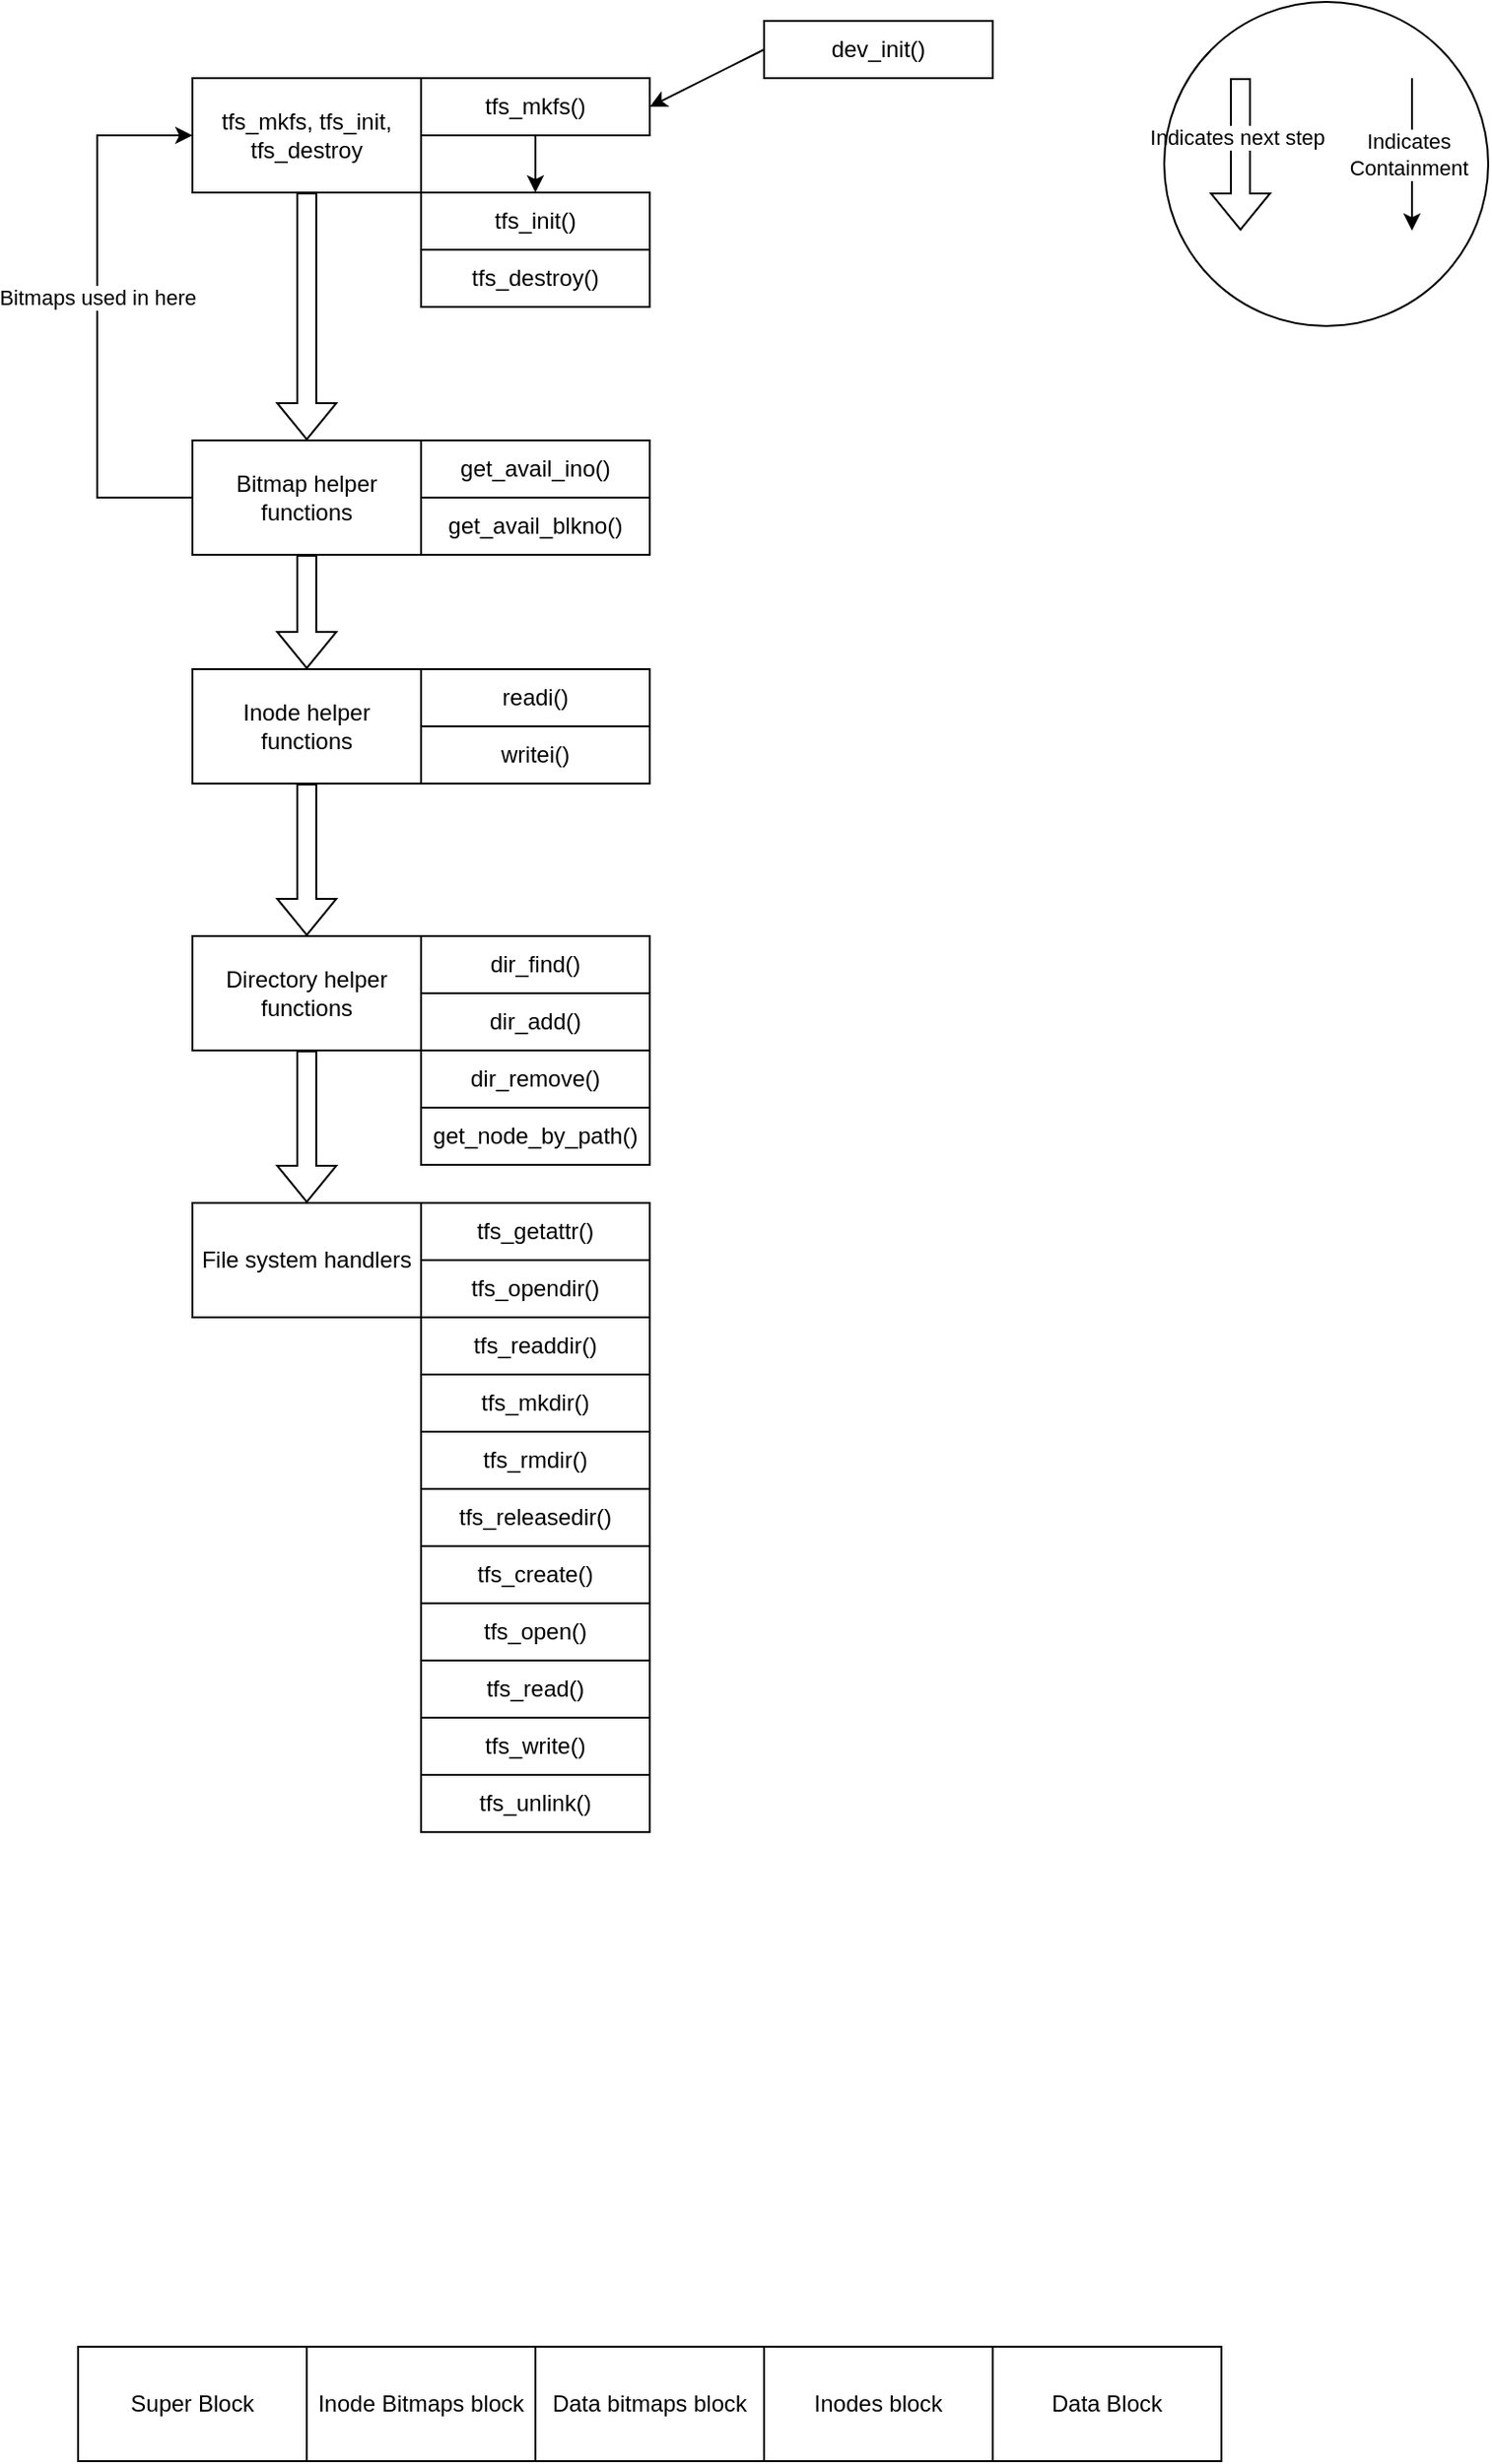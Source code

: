 <mxfile>
    <diagram id="OXVlFemsFscIXyeCUECc" name="Page-1">
        <mxGraphModel dx="781" dy="798" grid="1" gridSize="10" guides="1" tooltips="1" connect="1" arrows="1" fold="1" page="1" pageScale="1" pageWidth="850" pageHeight="1100" math="0" shadow="0">
            <root>
                <mxCell id="0"/>
                <mxCell id="1" parent="0"/>
                <mxCell id="6" style="edgeStyle=orthogonalEdgeStyle;rounded=0;orthogonalLoop=1;jettySize=auto;html=1;entryX=0.5;entryY=0;entryDx=0;entryDy=0;shape=flexArrow;" parent="1" source="4" target="5" edge="1">
                    <mxGeometry relative="1" as="geometry"/>
                </mxCell>
                <mxCell id="4" value="tfs_mkfs, tfs_init, tfs_destroy" style="whiteSpace=wrap;html=1;" parent="1" vertex="1">
                    <mxGeometry x="140" y="40" width="120" height="60" as="geometry"/>
                </mxCell>
                <mxCell id="50" style="edgeStyle=orthogonalEdgeStyle;rounded=0;orthogonalLoop=1;jettySize=auto;html=1;exitX=0.5;exitY=1;exitDx=0;exitDy=0;entryX=0.5;entryY=0;entryDx=0;entryDy=0;shape=flexArrow;" parent="1" source="5" target="11" edge="1">
                    <mxGeometry relative="1" as="geometry"/>
                </mxCell>
                <mxCell id="53" style="edgeStyle=orthogonalEdgeStyle;rounded=0;orthogonalLoop=1;jettySize=auto;html=1;exitX=0;exitY=0.5;exitDx=0;exitDy=0;entryX=0;entryY=0.5;entryDx=0;entryDy=0;" parent="1" source="5" target="4" edge="1">
                    <mxGeometry relative="1" as="geometry">
                        <mxPoint x="70" y="60" as="targetPoint"/>
                        <Array as="points">
                            <mxPoint x="90" y="260"/>
                            <mxPoint x="90" y="70"/>
                        </Array>
                    </mxGeometry>
                </mxCell>
                <mxCell id="55" value="Bitmaps used in here" style="edgeLabel;html=1;align=center;verticalAlign=middle;resizable=0;points=[];" parent="53" vertex="1" connectable="0">
                    <mxGeometry x="0.107" relative="1" as="geometry">
                        <mxPoint y="5" as="offset"/>
                    </mxGeometry>
                </mxCell>
                <mxCell id="5" value="Bitmap helper functions" style="whiteSpace=wrap;html=1;" parent="1" vertex="1">
                    <mxGeometry x="140" y="230" width="120" height="60" as="geometry"/>
                </mxCell>
                <mxCell id="9" style="edgeStyle=orthogonalEdgeStyle;rounded=0;orthogonalLoop=1;jettySize=auto;html=1;exitX=0.5;exitY=1;exitDx=0;exitDy=0;entryX=0.5;entryY=0;entryDx=0;entryDy=0;shape=flexArrow;" parent="1" source="7" target="8" edge="1">
                    <mxGeometry relative="1" as="geometry"/>
                </mxCell>
                <mxCell id="7" value="Directory helper functions" style="whiteSpace=wrap;html=1;" parent="1" vertex="1">
                    <mxGeometry x="140" y="490" width="120" height="60" as="geometry"/>
                </mxCell>
                <mxCell id="8" value="File system handlers" style="whiteSpace=wrap;html=1;" parent="1" vertex="1">
                    <mxGeometry x="140" y="630" width="120" height="60" as="geometry"/>
                </mxCell>
                <mxCell id="13" style="edgeStyle=orthogonalEdgeStyle;rounded=0;orthogonalLoop=1;jettySize=auto;html=1;exitX=0.5;exitY=1;exitDx=0;exitDy=0;shape=flexArrow;" parent="1" source="11" target="7" edge="1">
                    <mxGeometry relative="1" as="geometry"/>
                </mxCell>
                <mxCell id="19" value="tfs_init()" style="whiteSpace=wrap;html=1;" parent="1" vertex="1">
                    <mxGeometry x="260" y="100" width="120" height="30" as="geometry"/>
                </mxCell>
                <mxCell id="20" value="tfs_destroy()" style="whiteSpace=wrap;html=1;" parent="1" vertex="1">
                    <mxGeometry x="260" y="130" width="120" height="30" as="geometry"/>
                </mxCell>
                <mxCell id="21" value="tfs_getattr()" style="whiteSpace=wrap;html=1;" parent="1" vertex="1">
                    <mxGeometry x="260" y="630" width="120" height="30" as="geometry"/>
                </mxCell>
                <mxCell id="22" value="tfs_opendir()" style="whiteSpace=wrap;html=1;" parent="1" vertex="1">
                    <mxGeometry x="260" y="660" width="120" height="30" as="geometry"/>
                </mxCell>
                <mxCell id="23" value="tfs_readdir()" style="whiteSpace=wrap;html=1;" parent="1" vertex="1">
                    <mxGeometry x="260" y="690" width="120" height="30" as="geometry"/>
                </mxCell>
                <mxCell id="24" value="tfs_mkdir()" style="whiteSpace=wrap;html=1;" parent="1" vertex="1">
                    <mxGeometry x="260" y="720" width="120" height="30" as="geometry"/>
                </mxCell>
                <mxCell id="25" value="tfs_rmdir()" style="whiteSpace=wrap;html=1;" parent="1" vertex="1">
                    <mxGeometry x="260" y="750" width="120" height="30" as="geometry"/>
                </mxCell>
                <mxCell id="26" value="tfs_releasedir()" style="whiteSpace=wrap;html=1;" parent="1" vertex="1">
                    <mxGeometry x="260" y="780" width="120" height="30" as="geometry"/>
                </mxCell>
                <mxCell id="27" value="tfs_create()" style="whiteSpace=wrap;html=1;" parent="1" vertex="1">
                    <mxGeometry x="260" y="810" width="120" height="30" as="geometry"/>
                </mxCell>
                <mxCell id="28" value="tfs_open()" style="whiteSpace=wrap;html=1;" parent="1" vertex="1">
                    <mxGeometry x="260" y="840" width="120" height="30" as="geometry"/>
                </mxCell>
                <mxCell id="29" value="tfs_read()" style="whiteSpace=wrap;html=1;" parent="1" vertex="1">
                    <mxGeometry x="260" y="870" width="120" height="30" as="geometry"/>
                </mxCell>
                <mxCell id="30" value="tfs_write()" style="whiteSpace=wrap;html=1;" parent="1" vertex="1">
                    <mxGeometry x="260" y="900" width="120" height="30" as="geometry"/>
                </mxCell>
                <mxCell id="31" value="tfs_unlink()" style="whiteSpace=wrap;html=1;" parent="1" vertex="1">
                    <mxGeometry x="260" y="930" width="120" height="30" as="geometry"/>
                </mxCell>
                <mxCell id="35" value="get_avail_ino()" style="whiteSpace=wrap;html=1;" parent="1" vertex="1">
                    <mxGeometry x="260" y="230" width="120" height="30" as="geometry"/>
                </mxCell>
                <mxCell id="36" value="get_avail_blkno()" style="whiteSpace=wrap;html=1;" parent="1" vertex="1">
                    <mxGeometry x="260" y="260" width="120" height="30" as="geometry"/>
                </mxCell>
                <mxCell id="37" value="readi()" style="whiteSpace=wrap;html=1;" parent="1" vertex="1">
                    <mxGeometry x="260" y="350" width="120" height="30" as="geometry"/>
                </mxCell>
                <mxCell id="38" value="writei()" style="whiteSpace=wrap;html=1;" parent="1" vertex="1">
                    <mxGeometry x="260" y="380" width="120" height="30" as="geometry"/>
                </mxCell>
                <mxCell id="39" value="dir_find()" style="whiteSpace=wrap;html=1;" parent="1" vertex="1">
                    <mxGeometry x="260" y="490" width="120" height="30" as="geometry"/>
                </mxCell>
                <mxCell id="40" value="dir_add()" style="whiteSpace=wrap;html=1;" parent="1" vertex="1">
                    <mxGeometry x="260" y="520" width="120" height="30" as="geometry"/>
                </mxCell>
                <mxCell id="41" value="dir_remove()" style="whiteSpace=wrap;html=1;" parent="1" vertex="1">
                    <mxGeometry x="260" y="550" width="120" height="30" as="geometry"/>
                </mxCell>
                <mxCell id="42" value="get_node_by_path()" style="whiteSpace=wrap;html=1;" parent="1" vertex="1">
                    <mxGeometry x="260" y="580" width="120" height="30" as="geometry"/>
                </mxCell>
                <mxCell id="56" style="edgeStyle=orthogonalEdgeStyle;rounded=0;orthogonalLoop=1;jettySize=auto;html=1;exitX=0.5;exitY=1;exitDx=0;exitDy=0;entryX=0.5;entryY=0;entryDx=0;entryDy=0;" parent="1" source="43" target="19" edge="1">
                    <mxGeometry relative="1" as="geometry"/>
                </mxCell>
                <mxCell id="43" value="tfs_mkfs()" style="whiteSpace=wrap;html=1;" parent="1" vertex="1">
                    <mxGeometry x="260" y="40" width="120" height="30" as="geometry"/>
                </mxCell>
                <mxCell id="11" value="Inode helper functions" style="whiteSpace=wrap;html=1;" parent="1" vertex="1">
                    <mxGeometry x="140" y="350" width="120" height="60" as="geometry"/>
                </mxCell>
                <mxCell id="52" style="rounded=0;orthogonalLoop=1;jettySize=auto;html=1;exitX=0;exitY=0.5;exitDx=0;exitDy=0;entryX=1;entryY=0.5;entryDx=0;entryDy=0;" parent="1" source="51" target="43" edge="1">
                    <mxGeometry relative="1" as="geometry"/>
                </mxCell>
                <mxCell id="51" value="dev_init()" style="whiteSpace=wrap;html=1;" parent="1" vertex="1">
                    <mxGeometry x="440" y="10" width="120" height="30" as="geometry"/>
                </mxCell>
                <mxCell id="57" style="edgeStyle=orthogonalEdgeStyle;rounded=0;orthogonalLoop=1;jettySize=auto;html=1;shape=flexArrow;" parent="1" edge="1">
                    <mxGeometry relative="1" as="geometry">
                        <mxPoint x="690" y="40" as="sourcePoint"/>
                        <mxPoint x="690" y="120" as="targetPoint"/>
                    </mxGeometry>
                </mxCell>
                <mxCell id="58" value="Indicates next step" style="edgeLabel;html=1;align=center;verticalAlign=middle;resizable=0;points=[];" parent="57" vertex="1" connectable="0">
                    <mxGeometry x="-0.269" y="2" relative="1" as="geometry">
                        <mxPoint x="-4" y="2" as="offset"/>
                    </mxGeometry>
                </mxCell>
                <mxCell id="59" style="rounded=0;orthogonalLoop=1;jettySize=auto;html=1;exitX=0;exitY=0.5;exitDx=0;exitDy=0;" parent="1" edge="1">
                    <mxGeometry relative="1" as="geometry">
                        <mxPoint x="780" y="40" as="sourcePoint"/>
                        <mxPoint x="780" y="120" as="targetPoint"/>
                    </mxGeometry>
                </mxCell>
                <mxCell id="60" value="Indicates&lt;br&gt;Containment" style="edgeLabel;html=1;align=center;verticalAlign=middle;resizable=0;points=[];" parent="59" vertex="1" connectable="0">
                    <mxGeometry x="-0.305" y="-2" relative="1" as="geometry">
                        <mxPoint y="12" as="offset"/>
                    </mxGeometry>
                </mxCell>
                <mxCell id="61" value="" style="ellipse;whiteSpace=wrap;html=1;aspect=fixed;fillOpacity=0;" parent="1" vertex="1">
                    <mxGeometry x="650" width="170" height="170" as="geometry"/>
                </mxCell>
                <mxCell id="62" value="Super Block" style="whiteSpace=wrap;html=1;" vertex="1" parent="1">
                    <mxGeometry x="80" y="1230" width="120" height="60" as="geometry"/>
                </mxCell>
                <mxCell id="63" value="Inode Bitmaps block" style="whiteSpace=wrap;html=1;" vertex="1" parent="1">
                    <mxGeometry x="200" y="1230" width="120" height="60" as="geometry"/>
                </mxCell>
                <mxCell id="64" value="Data bitmaps block" style="whiteSpace=wrap;html=1;" vertex="1" parent="1">
                    <mxGeometry x="320" y="1230" width="120" height="60" as="geometry"/>
                </mxCell>
                <mxCell id="65" value="Inodes block" style="whiteSpace=wrap;html=1;" vertex="1" parent="1">
                    <mxGeometry x="440" y="1230" width="120" height="60" as="geometry"/>
                </mxCell>
                <mxCell id="66" value="Data Block" style="whiteSpace=wrap;html=1;" vertex="1" parent="1">
                    <mxGeometry x="560" y="1230" width="120" height="60" as="geometry"/>
                </mxCell>
            </root>
        </mxGraphModel>
    </diagram>
</mxfile>